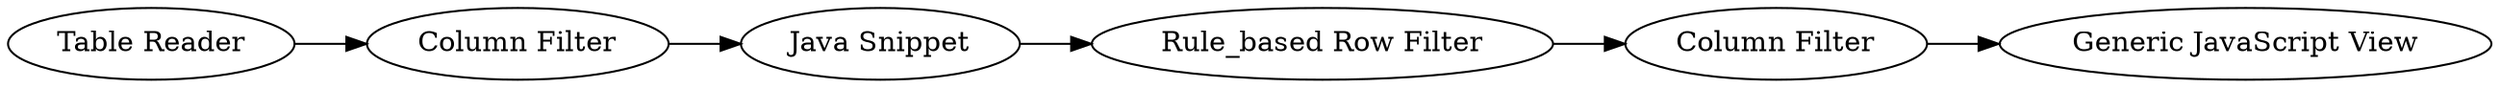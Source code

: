 digraph {
	38 -> 39
	44 -> 31
	31 -> 37
	39 -> 43
	37 -> 38
	43 [label="Generic JavaScript View"]
	44 [label="Table Reader"]
	31 [label="Column Filter"]
	39 [label="Column Filter"]
	38 [label="Rule_based Row Filter"]
	37 [label="Java Snippet"]
	rankdir=LR
}
